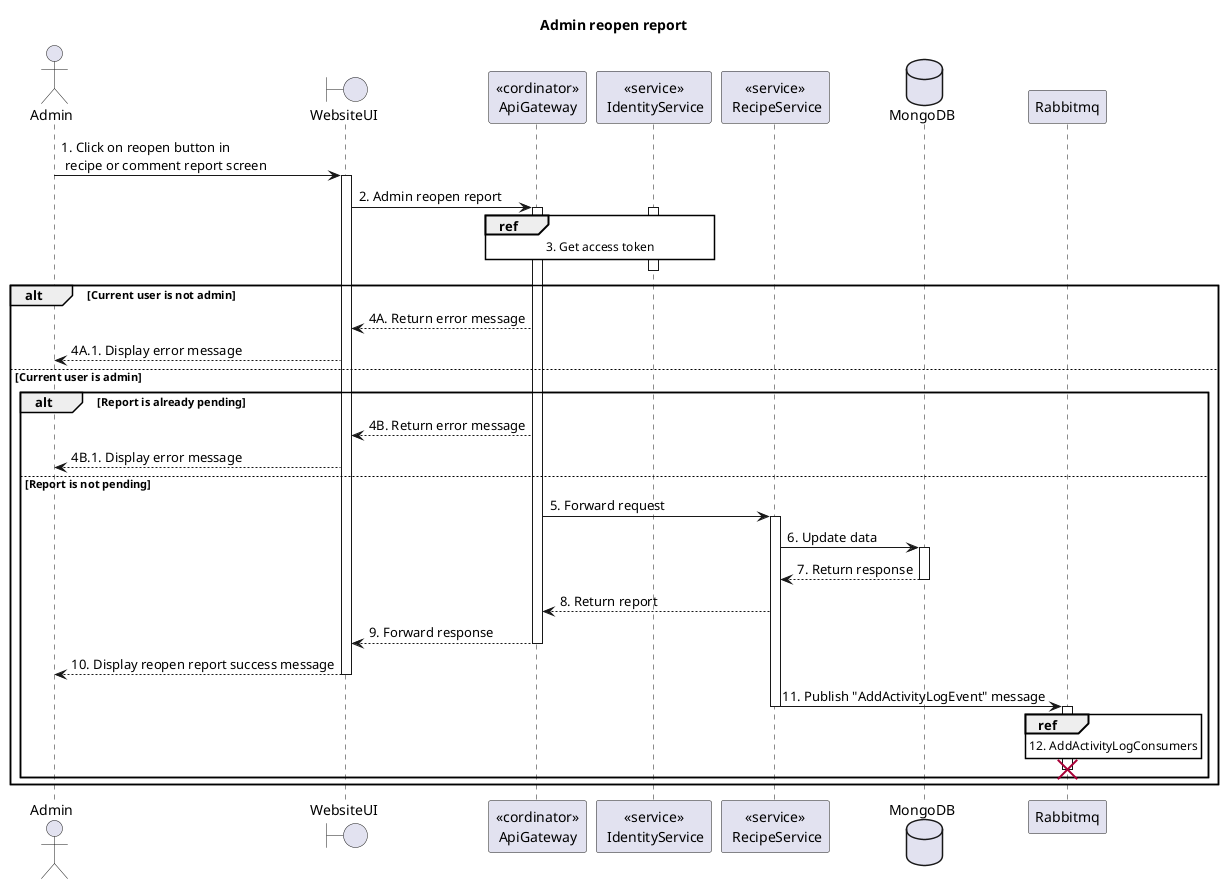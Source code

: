 @startuml Sequence
title "Admin reopen report"

' Style section
<style>
  sequenceDiagram {
    reference {
      BackGroundColor white
    }
}
</style>

actor Admin
boundary WebsiteUI
participant "<<cordinator>>\nApiGateway" as ApiGateway
participant "<<service>>\n IdentityService" as IdentityService
participant "<<service>>\n RecipeService" as RecipeService
database MongoDB

Admin -> WebsiteUI ++: 1. Click on reopen button in \n recipe or comment report screen
WebsiteUI -> ApiGateway ++: 2. Admin reopen report

activate IdentityService
ref over ApiGateway, IdentityService: 3. Get access token
ApiGateway -[hidden]-> IdentityService
deactivate IdentityService

alt Current user is not admin
    WebsiteUI <-- ApiGateway: 4A. Return error message
    Admin <-- WebsiteUI: 4A.1. Display error message
else Current user is admin
    alt Report is already pending
        WebsiteUI <-- ApiGateway: 4B. Return error message
        Admin <-- WebsiteUI: 4B.1. Display error message
    else Report is not pending
        ApiGateway -> RecipeService ++: 5. Forward request
        RecipeService -> MongoDB++: 6. Update data
        RecipeService <-- MongoDB--: 7. Return response
        ApiGateway <-- RecipeService: 8. Return report
        WebsiteUI <-- ApiGateway--: 9. Forward response
        Admin <-- WebsiteUI--: 10. Display reopen report success message
        RecipeService -> Rabbitmq: 11. Publish "AddActivityLogEvent" message 
        deactivate RecipeService
        activate Rabbitmq
        ref over Rabbitmq: 12. AddActivityLogConsumers
        Rabbitmq -[hidden]> 
        destroy Rabbitmq
    end alt
end alt
@enduml